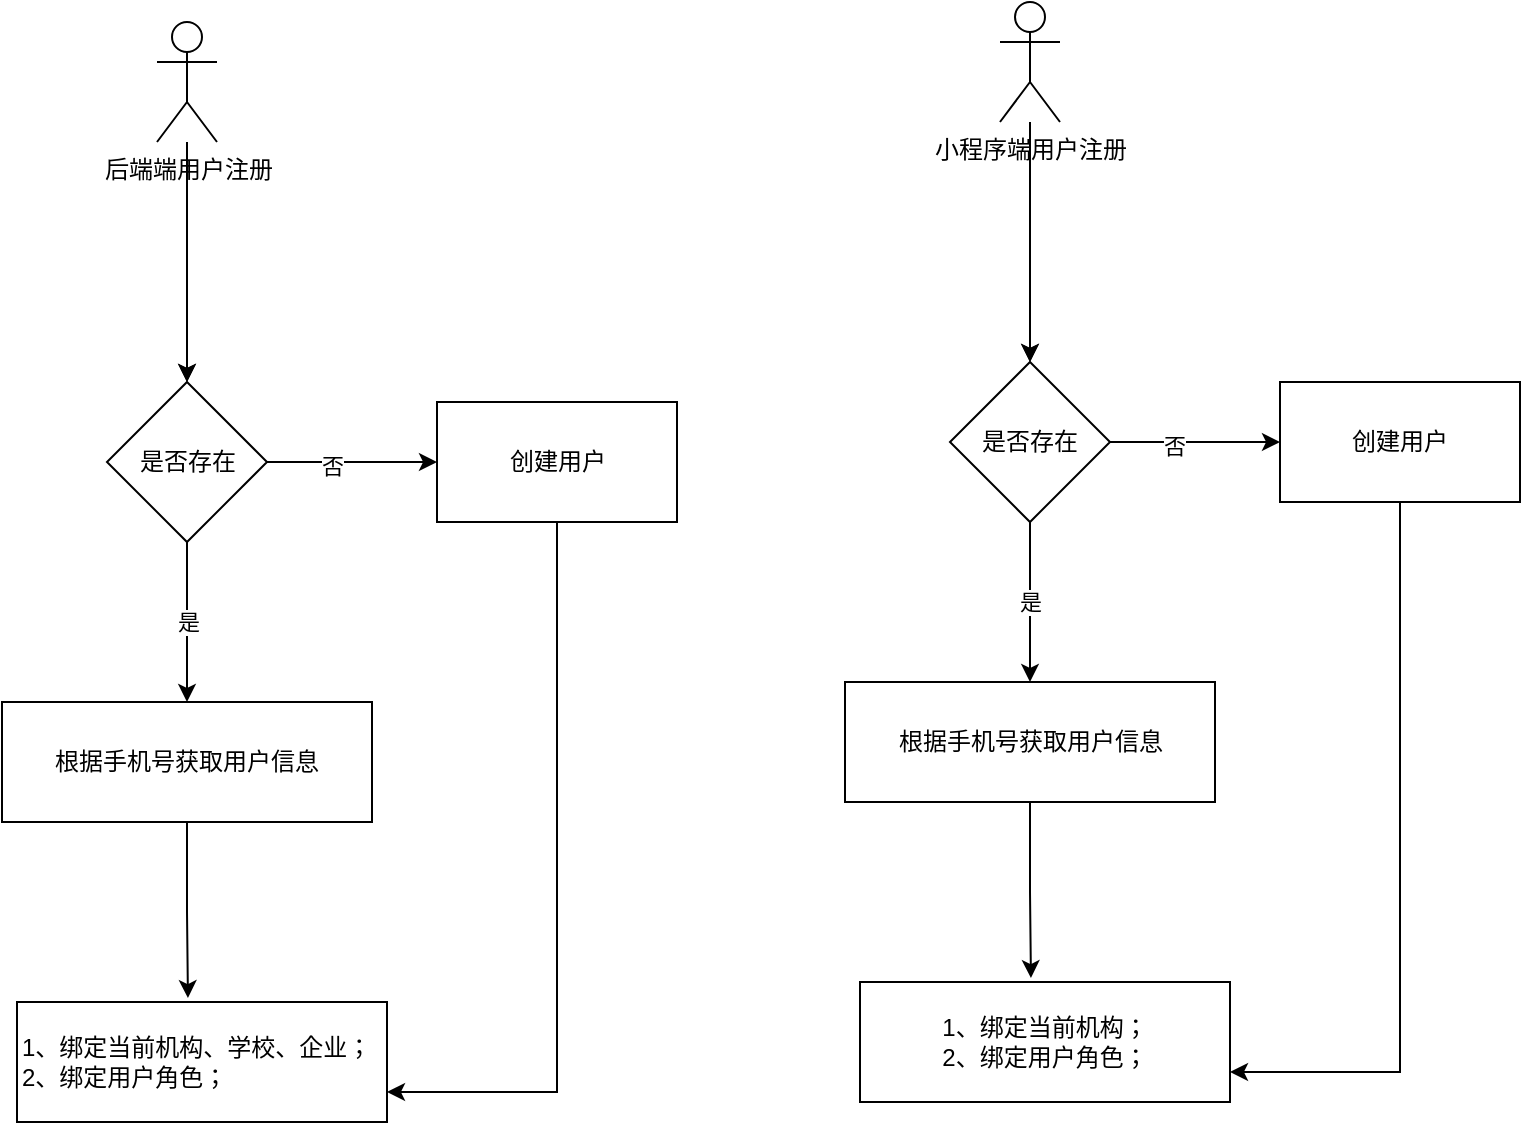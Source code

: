 <mxfile version="17.4.6" type="github" pages="2">
  <diagram id="z-fNr77IuHyTejfaQIXq" name="第 1 页">
    <mxGraphModel dx="1422" dy="794" grid="1" gridSize="10" guides="1" tooltips="1" connect="1" arrows="1" fold="1" page="1" pageScale="1" pageWidth="827" pageHeight="1169" math="0" shadow="0">
      <root>
        <mxCell id="0" />
        <mxCell id="1" parent="0" />
        <mxCell id="43OzFKLABhHPorNRB5ZF-3" style="edgeStyle=orthogonalEdgeStyle;rounded=0;orthogonalLoop=1;jettySize=auto;html=1;" edge="1" parent="1" source="43OzFKLABhHPorNRB5ZF-1" target="43OzFKLABhHPorNRB5ZF-2">
          <mxGeometry relative="1" as="geometry" />
        </mxCell>
        <mxCell id="43OzFKLABhHPorNRB5ZF-4" value="" style="edgeStyle=orthogonalEdgeStyle;rounded=0;orthogonalLoop=1;jettySize=auto;html=1;" edge="1" parent="1" source="43OzFKLABhHPorNRB5ZF-1" target="43OzFKLABhHPorNRB5ZF-2">
          <mxGeometry relative="1" as="geometry" />
        </mxCell>
        <mxCell id="43OzFKLABhHPorNRB5ZF-1" value="后端端用户注册" style="shape=umlActor;verticalLabelPosition=bottom;verticalAlign=top;html=1;outlineConnect=0;" vertex="1" parent="1">
          <mxGeometry x="111.5" y="70" width="30" height="60" as="geometry" />
        </mxCell>
        <mxCell id="43OzFKLABhHPorNRB5ZF-7" value="是" style="edgeStyle=orthogonalEdgeStyle;rounded=0;orthogonalLoop=1;jettySize=auto;html=1;" edge="1" parent="1" source="43OzFKLABhHPorNRB5ZF-2" target="43OzFKLABhHPorNRB5ZF-6">
          <mxGeometry relative="1" as="geometry" />
        </mxCell>
        <mxCell id="43OzFKLABhHPorNRB5ZF-8" style="edgeStyle=orthogonalEdgeStyle;rounded=0;orthogonalLoop=1;jettySize=auto;html=1;" edge="1" parent="1" source="43OzFKLABhHPorNRB5ZF-2" target="43OzFKLABhHPorNRB5ZF-5">
          <mxGeometry relative="1" as="geometry" />
        </mxCell>
        <mxCell id="43OzFKLABhHPorNRB5ZF-9" value="否" style="edgeLabel;html=1;align=center;verticalAlign=middle;resizable=0;points=[];" vertex="1" connectable="0" parent="43OzFKLABhHPorNRB5ZF-8">
          <mxGeometry x="-0.247" y="-2" relative="1" as="geometry">
            <mxPoint as="offset" />
          </mxGeometry>
        </mxCell>
        <mxCell id="43OzFKLABhHPorNRB5ZF-2" value="是否存在" style="rhombus;whiteSpace=wrap;html=1;" vertex="1" parent="1">
          <mxGeometry x="86.5" y="250" width="80" height="80" as="geometry" />
        </mxCell>
        <mxCell id="43OzFKLABhHPorNRB5ZF-13" style="edgeStyle=orthogonalEdgeStyle;rounded=0;orthogonalLoop=1;jettySize=auto;html=1;entryX=1;entryY=0.75;entryDx=0;entryDy=0;" edge="1" parent="1" source="43OzFKLABhHPorNRB5ZF-5" target="43OzFKLABhHPorNRB5ZF-11">
          <mxGeometry relative="1" as="geometry">
            <Array as="points">
              <mxPoint x="311.5" y="605" />
            </Array>
          </mxGeometry>
        </mxCell>
        <mxCell id="43OzFKLABhHPorNRB5ZF-5" value="创建用户" style="rounded=0;whiteSpace=wrap;html=1;" vertex="1" parent="1">
          <mxGeometry x="251.5" y="260" width="120" height="60" as="geometry" />
        </mxCell>
        <mxCell id="43OzFKLABhHPorNRB5ZF-12" style="edgeStyle=orthogonalEdgeStyle;rounded=0;orthogonalLoop=1;jettySize=auto;html=1;entryX=0.462;entryY=-0.033;entryDx=0;entryDy=0;entryPerimeter=0;" edge="1" parent="1" source="43OzFKLABhHPorNRB5ZF-6" target="43OzFKLABhHPorNRB5ZF-11">
          <mxGeometry relative="1" as="geometry" />
        </mxCell>
        <mxCell id="43OzFKLABhHPorNRB5ZF-6" value="根据手机号获取用户信息" style="rounded=0;whiteSpace=wrap;html=1;align=center;" vertex="1" parent="1">
          <mxGeometry x="34" y="410" width="185" height="60" as="geometry" />
        </mxCell>
        <mxCell id="43OzFKLABhHPorNRB5ZF-11" value="1、绑定当前机构、学校、企业；&lt;br&gt;2、绑定用户角色；" style="rounded=0;whiteSpace=wrap;html=1;align=left;" vertex="1" parent="1">
          <mxGeometry x="41.5" y="560" width="185" height="60" as="geometry" />
        </mxCell>
        <mxCell id="43OzFKLABhHPorNRB5ZF-26" style="edgeStyle=orthogonalEdgeStyle;rounded=0;orthogonalLoop=1;jettySize=auto;html=1;" edge="1" parent="1" source="43OzFKLABhHPorNRB5ZF-28" target="43OzFKLABhHPorNRB5ZF-32">
          <mxGeometry relative="1" as="geometry" />
        </mxCell>
        <mxCell id="43OzFKLABhHPorNRB5ZF-27" value="" style="edgeStyle=orthogonalEdgeStyle;rounded=0;orthogonalLoop=1;jettySize=auto;html=1;" edge="1" parent="1" source="43OzFKLABhHPorNRB5ZF-28" target="43OzFKLABhHPorNRB5ZF-32">
          <mxGeometry relative="1" as="geometry" />
        </mxCell>
        <mxCell id="43OzFKLABhHPorNRB5ZF-28" value="小程序端用户注册" style="shape=umlActor;verticalLabelPosition=bottom;verticalAlign=top;html=1;outlineConnect=0;" vertex="1" parent="1">
          <mxGeometry x="533" y="60" width="30" height="60" as="geometry" />
        </mxCell>
        <mxCell id="43OzFKLABhHPorNRB5ZF-29" value="是" style="edgeStyle=orthogonalEdgeStyle;rounded=0;orthogonalLoop=1;jettySize=auto;html=1;" edge="1" parent="1" source="43OzFKLABhHPorNRB5ZF-32" target="43OzFKLABhHPorNRB5ZF-36">
          <mxGeometry relative="1" as="geometry" />
        </mxCell>
        <mxCell id="43OzFKLABhHPorNRB5ZF-30" style="edgeStyle=orthogonalEdgeStyle;rounded=0;orthogonalLoop=1;jettySize=auto;html=1;" edge="1" parent="1" source="43OzFKLABhHPorNRB5ZF-32" target="43OzFKLABhHPorNRB5ZF-34">
          <mxGeometry relative="1" as="geometry" />
        </mxCell>
        <mxCell id="43OzFKLABhHPorNRB5ZF-31" value="否" style="edgeLabel;html=1;align=center;verticalAlign=middle;resizable=0;points=[];" vertex="1" connectable="0" parent="43OzFKLABhHPorNRB5ZF-30">
          <mxGeometry x="-0.247" y="-2" relative="1" as="geometry">
            <mxPoint as="offset" />
          </mxGeometry>
        </mxCell>
        <mxCell id="43OzFKLABhHPorNRB5ZF-32" value="是否存在" style="rhombus;whiteSpace=wrap;html=1;" vertex="1" parent="1">
          <mxGeometry x="508" y="240" width="80" height="80" as="geometry" />
        </mxCell>
        <mxCell id="43OzFKLABhHPorNRB5ZF-33" style="edgeStyle=orthogonalEdgeStyle;rounded=0;orthogonalLoop=1;jettySize=auto;html=1;entryX=1;entryY=0.75;entryDx=0;entryDy=0;" edge="1" parent="1" source="43OzFKLABhHPorNRB5ZF-34" target="43OzFKLABhHPorNRB5ZF-37">
          <mxGeometry relative="1" as="geometry">
            <Array as="points">
              <mxPoint x="733" y="595" />
            </Array>
          </mxGeometry>
        </mxCell>
        <mxCell id="43OzFKLABhHPorNRB5ZF-34" value="创建用户" style="rounded=0;whiteSpace=wrap;html=1;" vertex="1" parent="1">
          <mxGeometry x="673" y="250" width="120" height="60" as="geometry" />
        </mxCell>
        <mxCell id="43OzFKLABhHPorNRB5ZF-35" style="edgeStyle=orthogonalEdgeStyle;rounded=0;orthogonalLoop=1;jettySize=auto;html=1;entryX=0.462;entryY=-0.033;entryDx=0;entryDy=0;entryPerimeter=0;" edge="1" parent="1" source="43OzFKLABhHPorNRB5ZF-36" target="43OzFKLABhHPorNRB5ZF-37">
          <mxGeometry relative="1" as="geometry" />
        </mxCell>
        <mxCell id="43OzFKLABhHPorNRB5ZF-36" value="根据手机号获取用户信息" style="rounded=0;whiteSpace=wrap;html=1;align=center;" vertex="1" parent="1">
          <mxGeometry x="455.5" y="400" width="185" height="60" as="geometry" />
        </mxCell>
        <mxCell id="43OzFKLABhHPorNRB5ZF-37" value="1、绑定当前机构；&lt;br&gt;2、绑定用户角色；" style="rounded=0;whiteSpace=wrap;html=1;align=center;" vertex="1" parent="1">
          <mxGeometry x="463" y="550" width="185" height="60" as="geometry" />
        </mxCell>
      </root>
    </mxGraphModel>
  </diagram>
  <diagram id="VyawHsCDL5a61A_rnX4D" name="第 2 页">
    <mxGraphModel dx="1662" dy="794" grid="1" gridSize="10" guides="1" tooltips="1" connect="1" arrows="1" fold="1" page="1" pageScale="1" pageWidth="827" pageHeight="1169" math="0" shadow="0">
      <root>
        <mxCell id="0" />
        <mxCell id="1" parent="0" />
      </root>
    </mxGraphModel>
  </diagram>
</mxfile>
